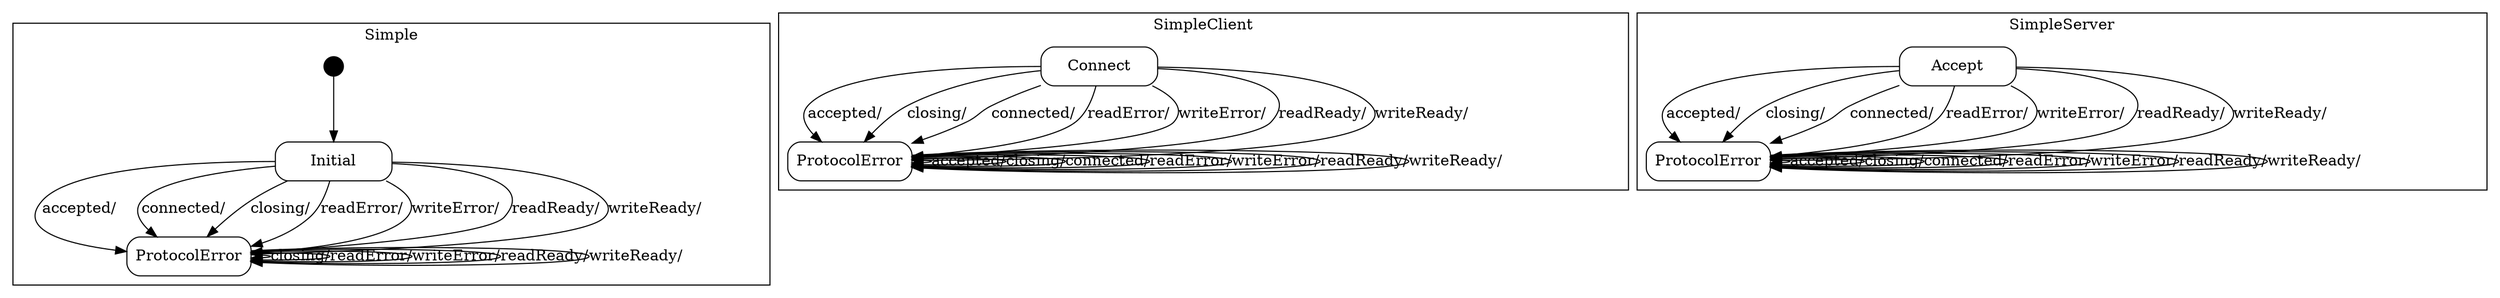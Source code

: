 digraph SimpleProtocol {

    node
        [shape=Mrecord width=1.5];

    subgraph cluster_Simple {

        label="Simple";

        //
        // States (Nodes)
        //

        "Simple::Initial"
            [label="{Initial}"];

        "Simple::ProtocolError"
            [label="{ProtocolError}"];

        "%start"
            [label="" shape=circle style=filled fillcolor=black width=0.25];

        //
        // Transitions (Edges)
        //

        "Simple::Initial" -> "Simple::ProtocolError"
            [label="accepted/\l"];

        "Simple::Initial" -> "Simple::ProtocolError"
            [label="connected/\l"];

        "Simple::Initial" -> "Simple::ProtocolError"
            [label="closing/\l"];

        "Simple::Initial" -> "Simple::ProtocolError"
            [label="readError/\l"];

        "Simple::Initial" -> "Simple::ProtocolError"
            [label="writeError/\l"];

        "Simple::Initial" -> "Simple::ProtocolError"
            [label="readReady/\l"];

        "Simple::Initial" -> "Simple::ProtocolError"
            [label="writeReady/\l"];

        "Simple::ProtocolError" -> "Simple::ProtocolError"
            [label="closing/\l"];

        "Simple::ProtocolError" -> "Simple::ProtocolError"
            [label="readError/\l"];

        "Simple::ProtocolError" -> "Simple::ProtocolError"
            [label="writeError/\l"];

        "Simple::ProtocolError" -> "Simple::ProtocolError"
            [label="readReady/\l"];

        "Simple::ProtocolError" -> "Simple::ProtocolError"
            [label="writeReady/\l"];

        "%start" -> "Simple::Initial"
    }

    subgraph cluster_SimpleClient {

        label="SimpleClient";

        //
        // States (Nodes)
        //

        "SimpleClient::Connect"
            [label="{Connect}"];

        "SimpleClient::ProtocolError"
            [label="{ProtocolError}"];

        //
        // Transitions (Edges)
        //

        "SimpleClient::Connect" -> "SimpleClient::ProtocolError"
            [label="accepted/\l"];

        "SimpleClient::Connect" -> "SimpleClient::ProtocolError"
            [label="closing/\l"];

        "SimpleClient::Connect" -> "SimpleClient::ProtocolError"
            [label="connected/\l"];

        "SimpleClient::Connect" -> "SimpleClient::ProtocolError"
            [label="readError/\l"];

        "SimpleClient::Connect" -> "SimpleClient::ProtocolError"
            [label="writeError/\l"];

        "SimpleClient::Connect" -> "SimpleClient::ProtocolError"
            [label="readReady/\l"];

        "SimpleClient::Connect" -> "SimpleClient::ProtocolError"
            [label="writeReady/\l"];

        "SimpleClient::ProtocolError" -> "SimpleClient::ProtocolError"
            [label="accepted/\l"];

        "SimpleClient::ProtocolError" -> "SimpleClient::ProtocolError"
            [label="closing/\l"];

        "SimpleClient::ProtocolError" -> "SimpleClient::ProtocolError"
            [label="connected/\l"];

        "SimpleClient::ProtocolError" -> "SimpleClient::ProtocolError"
            [label="readError/\l"];

        "SimpleClient::ProtocolError" -> "SimpleClient::ProtocolError"
            [label="writeError/\l"];

        "SimpleClient::ProtocolError" -> "SimpleClient::ProtocolError"
            [label="readReady/\l"];

        "SimpleClient::ProtocolError" -> "SimpleClient::ProtocolError"
            [label="writeReady/\l"];
    }

    subgraph cluster_SimpleServer {

        label="SimpleServer";

        //
        // States (Nodes)
        //

        "SimpleServer::Accept"
            [label="{Accept}"];

        "SimpleServer::ProtocolError"
            [label="{ProtocolError}"];

        //
        // Transitions (Edges)
        //

        "SimpleServer::Accept" -> "SimpleServer::ProtocolError"
            [label="accepted/\l"];

        "SimpleServer::Accept" -> "SimpleServer::ProtocolError"
            [label="closing/\l"];

        "SimpleServer::Accept" -> "SimpleServer::ProtocolError"
            [label="connected/\l"];

        "SimpleServer::Accept" -> "SimpleServer::ProtocolError"
            [label="readError/\l"];

        "SimpleServer::Accept" -> "SimpleServer::ProtocolError"
            [label="writeError/\l"];

        "SimpleServer::Accept" -> "SimpleServer::ProtocolError"
            [label="readReady/\l"];

        "SimpleServer::Accept" -> "SimpleServer::ProtocolError"
            [label="writeReady/\l"];

        "SimpleServer::ProtocolError" -> "SimpleServer::ProtocolError"
            [label="accepted/\l"];

        "SimpleServer::ProtocolError" -> "SimpleServer::ProtocolError"
            [label="closing/\l"];

        "SimpleServer::ProtocolError" -> "SimpleServer::ProtocolError"
            [label="connected/\l"];

        "SimpleServer::ProtocolError" -> "SimpleServer::ProtocolError"
            [label="readError/\l"];

        "SimpleServer::ProtocolError" -> "SimpleServer::ProtocolError"
            [label="writeError/\l"];

        "SimpleServer::ProtocolError" -> "SimpleServer::ProtocolError"
            [label="readReady/\l"];

        "SimpleServer::ProtocolError" -> "SimpleServer::ProtocolError"
            [label="writeReady/\l"];
    }

}
